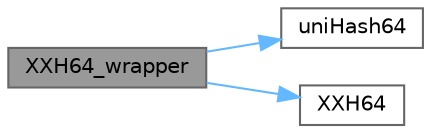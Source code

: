 digraph "XXH64_wrapper"
{
 // LATEX_PDF_SIZE
  bgcolor="transparent";
  edge [fontname=Helvetica,fontsize=10,labelfontname=Helvetica,labelfontsize=10];
  node [fontname=Helvetica,fontsize=10,shape=box,height=0.2,width=0.4];
  rankdir="LR";
  Node1 [id="Node000001",label="XXH64_wrapper",height=0.2,width=0.4,color="gray40", fillcolor="grey60", style="filled", fontcolor="black",tooltip=" "];
  Node1 -> Node2 [id="edge3_Node000001_Node000002",color="steelblue1",style="solid",tooltip=" "];
  Node2 [id="Node000002",label="uniHash64",height=0.2,width=0.4,color="grey40", fillcolor="white", style="filled",URL="$collisions_2hashes_8h.html#a152ee9821d9e382e5e6ddbab90867b87",tooltip=" "];
  Node1 -> Node3 [id="edge4_Node000001_Node000003",color="steelblue1",style="solid",tooltip=" "];
  Node3 [id="Node000003",label="XXH64",height=0.2,width=0.4,color="grey40", fillcolor="white", style="filled",URL="$group___x_x_h64__family.html#ga582b359c2b7a04d83837f58e72e60a09",tooltip="Calculates the 64-bit hash of input using xxHash64."];
}

